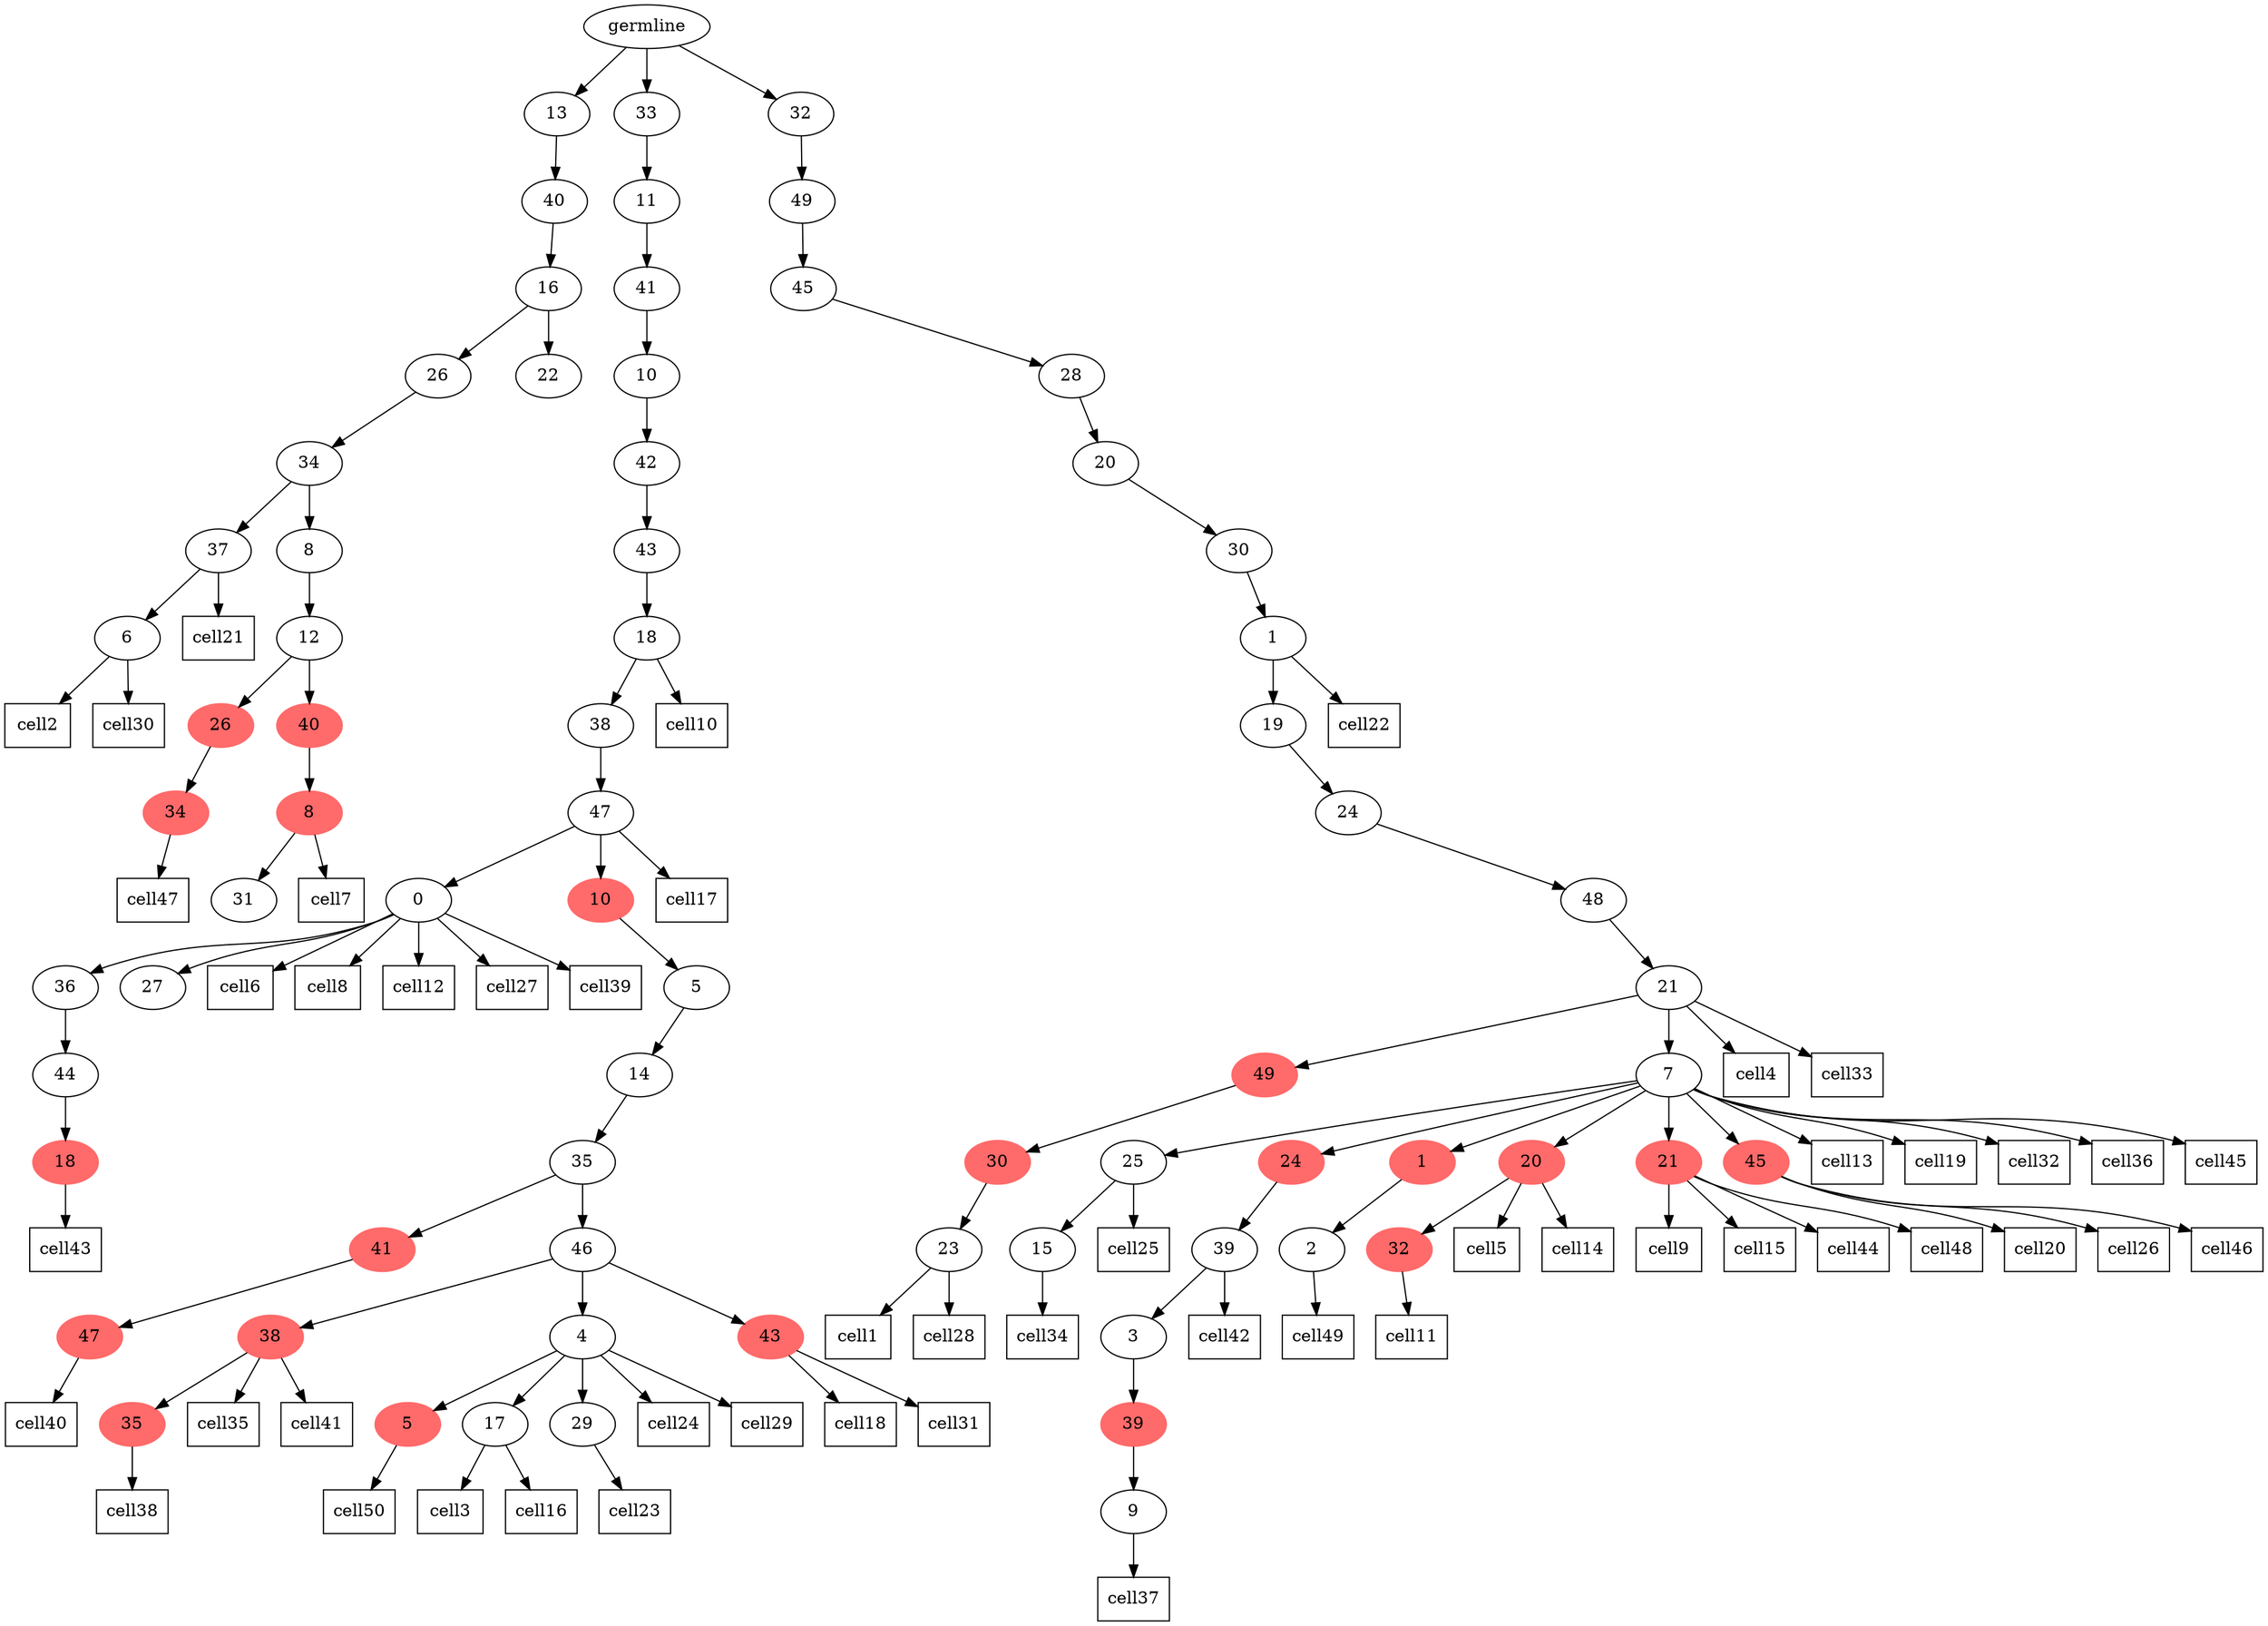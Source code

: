 digraph g {
	"69" -> "70";
	"70" [label="6"];
	"67" -> "68";
	"68" [color=indianred1, style=filled, label="34"];
	"65" -> "66";
	"66" [label="31"];
	"64" -> "65";
	"65" [color=indianred1, style=filled, label="8"];
	"63" -> "64";
	"64" [color=indianred1, style=filled, label="40"];
	"63" -> "67";
	"67" [color=indianred1, style=filled, label="26"];
	"62" -> "63";
	"63" [label="12"];
	"61" -> "62";
	"62" [label="8"];
	"61" -> "69";
	"69" [label="37"];
	"60" -> "61";
	"61" [label="34"];
	"59" -> "60";
	"60" [label="26"];
	"59" -> "71";
	"71" [label="22"];
	"58" -> "59";
	"59" [label="16"];
	"57" -> "58";
	"58" [label="40"];
	"54" -> "55";
	"55" [color=indianred1, style=filled, label="18"];
	"53" -> "54";
	"54" [label="44"];
	"52" -> "53";
	"53" [label="36"];
	"52" -> "56";
	"56" [label="27"];
	"50" -> "51";
	"51" [color=indianred1, style=filled, label="47"];
	"47" -> "48";
	"48" [color=indianred1, style=filled, label="35"];
	"43" -> "44";
	"44" [color=indianred1, style=filled, label="5"];
	"43" -> "45";
	"45" [label="17"];
	"43" -> "46";
	"46" [label="29"];
	"42" -> "43";
	"43" [label="4"];
	"42" -> "47";
	"47" [color=indianred1, style=filled, label="38"];
	"42" -> "49";
	"49" [color=indianred1, style=filled, label="43"];
	"41" -> "42";
	"42" [label="46"];
	"41" -> "50";
	"50" [color=indianred1, style=filled, label="41"];
	"40" -> "41";
	"41" [label="35"];
	"39" -> "40";
	"40" [label="14"];
	"38" -> "39";
	"39" [label="5"];
	"37" -> "38";
	"38" [color=indianred1, style=filled, label="10"];
	"37" -> "52";
	"52" [label="0"];
	"36" -> "37";
	"37" [label="47"];
	"35" -> "36";
	"36" [label="38"];
	"34" -> "35";
	"35" [label="18"];
	"33" -> "34";
	"34" [label="43"];
	"32" -> "33";
	"33" [label="42"];
	"31" -> "32";
	"32" [label="10"];
	"30" -> "31";
	"31" [label="41"];
	"29" -> "30";
	"30" [label="11"];
	"27" -> "28";
	"28" [label="23"];
	"26" -> "27";
	"27" [color=indianred1, style=filled, label="30"];
	"24" -> "25";
	"25" [label="15"];
	"22" -> "23";
	"23" [label="9"];
	"21" -> "22";
	"22" [color=indianred1, style=filled, label="39"];
	"20" -> "21";
	"21" [label="3"];
	"19" -> "20";
	"20" [label="39"];
	"17" -> "18";
	"18" [label="2"];
	"14" -> "15";
	"15" [color=indianred1, style=filled, label="32"];
	"12" -> "13";
	"13" [color=indianred1, style=filled, label="21"];
	"12" -> "14";
	"14" [color=indianred1, style=filled, label="20"];
	"12" -> "16";
	"16" [color=indianred1, style=filled, label="45"];
	"12" -> "17";
	"17" [color=indianred1, style=filled, label="1"];
	"12" -> "19";
	"19" [color=indianred1, style=filled, label="24"];
	"12" -> "24";
	"24" [label="25"];
	"11" -> "12";
	"12" [label="7"];
	"11" -> "26";
	"26" [color=indianred1, style=filled, label="49"];
	"10" -> "11";
	"11" [label="21"];
	"9" -> "10";
	"10" [label="48"];
	"8" -> "9";
	"9" [label="24"];
	"7" -> "8";
	"8" [label="19"];
	"6" -> "7";
	"7" [label="1"];
	"5" -> "6";
	"6" [label="30"];
	"4" -> "5";
	"5" [label="20"];
	"3" -> "4";
	"4" [label="28"];
	"2" -> "3";
	"3" [label="45"];
	"1" -> "2";
	"2" [label="49"];
	"0" -> "1";
	"1" [label="32"];
	"0" -> "29";
	"29" [label="33"];
	"0" -> "57";
	"57" [label="13"];
	"0" [label="germline"];
	"28" -> cell1;
	cell1 [shape=box]
	"70" -> cell2;
	cell2 [shape=box]
	"45" -> cell3;
	cell3 [shape=box]
	"11" -> cell4;
	cell4 [shape=box]
	"14" -> cell5;
	cell5 [shape=box]
	"52" -> cell6;
	cell6 [shape=box]
	"65" -> cell7;
	cell7 [shape=box]
	"52" -> cell8;
	cell8 [shape=box]
	"13" -> cell9;
	cell9 [shape=box]
	"35" -> cell10;
	cell10 [shape=box]
	"15" -> cell11;
	cell11 [shape=box]
	"52" -> cell12;
	cell12 [shape=box]
	"12" -> cell13;
	cell13 [shape=box]
	"14" -> cell14;
	cell14 [shape=box]
	"13" -> cell15;
	cell15 [shape=box]
	"45" -> cell16;
	cell16 [shape=box]
	"37" -> cell17;
	cell17 [shape=box]
	"49" -> cell18;
	cell18 [shape=box]
	"12" -> cell19;
	cell19 [shape=box]
	"16" -> cell20;
	cell20 [shape=box]
	"69" -> cell21;
	cell21 [shape=box]
	"7" -> cell22;
	cell22 [shape=box]
	"46" -> cell23;
	cell23 [shape=box]
	"43" -> cell24;
	cell24 [shape=box]
	"24" -> cell25;
	cell25 [shape=box]
	"16" -> cell26;
	cell26 [shape=box]
	"52" -> cell27;
	cell27 [shape=box]
	"28" -> cell28;
	cell28 [shape=box]
	"43" -> cell29;
	cell29 [shape=box]
	"70" -> cell30;
	cell30 [shape=box]
	"49" -> cell31;
	cell31 [shape=box]
	"12" -> cell32;
	cell32 [shape=box]
	"11" -> cell33;
	cell33 [shape=box]
	"25" -> cell34;
	cell34 [shape=box]
	"47" -> cell35;
	cell35 [shape=box]
	"12" -> cell36;
	cell36 [shape=box]
	"23" -> cell37;
	cell37 [shape=box]
	"48" -> cell38;
	cell38 [shape=box]
	"52" -> cell39;
	cell39 [shape=box]
	"51" -> cell40;
	cell40 [shape=box]
	"47" -> cell41;
	cell41 [shape=box]
	"20" -> cell42;
	cell42 [shape=box]
	"55" -> cell43;
	cell43 [shape=box]
	"13" -> cell44;
	cell44 [shape=box]
	"12" -> cell45;
	cell45 [shape=box]
	"16" -> cell46;
	cell46 [shape=box]
	"68" -> cell47;
	cell47 [shape=box]
	"13" -> cell48;
	cell48 [shape=box]
	"18" -> cell49;
	cell49 [shape=box]
	"44" -> cell50;
	cell50 [shape=box]
}
